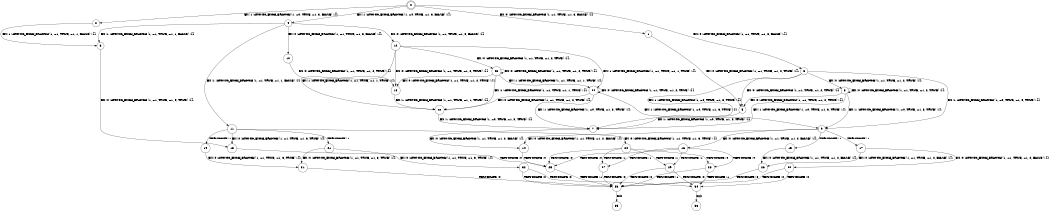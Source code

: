 digraph BCG {
size = "7, 10.5";
center = TRUE;
node [shape = circle];
0 [peripheries = 2];
0 -> 1 [label = "EX !0 !ATOMIC_EXCH_BRANCH (1, +1, TRUE, +1, 3, FALSE) !{}"];
0 -> 2 [label = "EX !1 !ATOMIC_EXCH_BRANCH (1, +0, TRUE, +1, 3, FALSE) !{}"];
0 -> 3 [label = "EX !0 !ATOMIC_EXCH_BRANCH (1, +1, TRUE, +1, 3, FALSE) !{}"];
0 -> 4 [label = "EX !1 !ATOMIC_EXCH_BRANCH (1, +0, TRUE, +1, 3, FALSE) !{}"];
1 -> 5 [label = "EX !0 !ATOMIC_EXCH_BRANCH (1, +1, TRUE, +1, 2, TRUE) !{}"];
2 -> 6 [label = "EX !1 !ATOMIC_EXCH_BRANCH (1, +1, TRUE, +1, 1, FALSE) !{}"];
3 -> 5 [label = "EX !0 !ATOMIC_EXCH_BRANCH (1, +1, TRUE, +1, 2, TRUE) !{}"];
3 -> 7 [label = "EX !1 !ATOMIC_EXCH_BRANCH (1, +0, TRUE, +1, 3, TRUE) !{}"];
3 -> 8 [label = "EX !0 !ATOMIC_EXCH_BRANCH (1, +1, TRUE, +1, 2, TRUE) !{}"];
3 -> 9 [label = "EX !1 !ATOMIC_EXCH_BRANCH (1, +0, TRUE, +1, 3, TRUE) !{}"];
4 -> 6 [label = "EX !1 !ATOMIC_EXCH_BRANCH (1, +1, TRUE, +1, 1, FALSE) !{}"];
4 -> 10 [label = "EX !0 !ATOMIC_EXCH_BRANCH (1, +1, TRUE, +1, 3, FALSE) !{}"];
4 -> 11 [label = "EX !1 !ATOMIC_EXCH_BRANCH (1, +1, TRUE, +1, 1, FALSE) !{}"];
4 -> 12 [label = "EX !0 !ATOMIC_EXCH_BRANCH (1, +1, TRUE, +1, 3, FALSE) !{}"];
5 -> 7 [label = "EX !1 !ATOMIC_EXCH_BRANCH (1, +0, TRUE, +1, 3, TRUE) !{}"];
6 -> 13 [label = "EX !0 !ATOMIC_EXCH_BRANCH (1, +1, TRUE, +1, 3, TRUE) !{}"];
7 -> 14 [label = "EX !0 !ATOMIC_EXCH_BRANCH (1, +1, TRUE, +1, 2, FALSE) !{}"];
8 -> 5 [label = "EX !0 !ATOMIC_EXCH_BRANCH (1, +1, TRUE, +1, 2, TRUE) !{}"];
8 -> 7 [label = "EX !1 !ATOMIC_EXCH_BRANCH (1, +0, TRUE, +1, 3, TRUE) !{}"];
8 -> 8 [label = "EX !0 !ATOMIC_EXCH_BRANCH (1, +1, TRUE, +1, 2, TRUE) !{}"];
8 -> 9 [label = "EX !1 !ATOMIC_EXCH_BRANCH (1, +0, TRUE, +1, 3, TRUE) !{}"];
9 -> 14 [label = "EX !0 !ATOMIC_EXCH_BRANCH (1, +1, TRUE, +1, 2, FALSE) !{}"];
9 -> 15 [label = "TERMINATE !1"];
9 -> 16 [label = "EX !0 !ATOMIC_EXCH_BRANCH (1, +1, TRUE, +1, 2, FALSE) !{}"];
9 -> 17 [label = "TERMINATE !1"];
10 -> 18 [label = "EX !0 !ATOMIC_EXCH_BRANCH (1, +1, TRUE, +1, 2, TRUE) !{}"];
11 -> 13 [label = "EX !0 !ATOMIC_EXCH_BRANCH (1, +1, TRUE, +1, 3, TRUE) !{}"];
11 -> 19 [label = "TERMINATE !1"];
11 -> 20 [label = "EX !0 !ATOMIC_EXCH_BRANCH (1, +1, TRUE, +1, 3, TRUE) !{}"];
11 -> 21 [label = "TERMINATE !1"];
12 -> 18 [label = "EX !0 !ATOMIC_EXCH_BRANCH (1, +1, TRUE, +1, 2, TRUE) !{}"];
12 -> 22 [label = "EX !1 !ATOMIC_EXCH_BRANCH (1, +1, TRUE, +1, 1, TRUE) !{}"];
12 -> 23 [label = "EX !0 !ATOMIC_EXCH_BRANCH (1, +1, TRUE, +1, 2, TRUE) !{}"];
12 -> 24 [label = "EX !1 !ATOMIC_EXCH_BRANCH (1, +1, TRUE, +1, 1, TRUE) !{}"];
13 -> 25 [label = "TERMINATE !0"];
14 -> 25 [label = "TERMINATE !0"];
15 -> 26 [label = "EX !0 !ATOMIC_EXCH_BRANCH (1, +1, TRUE, +1, 2, FALSE) !{}"];
16 -> 25 [label = "TERMINATE !0"];
16 -> 27 [label = "TERMINATE !1"];
16 -> 28 [label = "TERMINATE !0"];
16 -> 29 [label = "TERMINATE !1"];
17 -> 26 [label = "EX !0 !ATOMIC_EXCH_BRANCH (1, +1, TRUE, +1, 2, FALSE) !{}"];
17 -> 30 [label = "EX !0 !ATOMIC_EXCH_BRANCH (1, +1, TRUE, +1, 2, FALSE) !{}"];
18 -> 22 [label = "EX !1 !ATOMIC_EXCH_BRANCH (1, +1, TRUE, +1, 1, TRUE) !{}"];
19 -> 31 [label = "EX !0 !ATOMIC_EXCH_BRANCH (1, +1, TRUE, +1, 3, TRUE) !{}"];
20 -> 25 [label = "TERMINATE !0"];
20 -> 27 [label = "TERMINATE !1"];
20 -> 28 [label = "TERMINATE !0"];
20 -> 29 [label = "TERMINATE !1"];
21 -> 31 [label = "EX !0 !ATOMIC_EXCH_BRANCH (1, +1, TRUE, +1, 3, TRUE) !{}"];
21 -> 32 [label = "EX !0 !ATOMIC_EXCH_BRANCH (1, +1, TRUE, +1, 3, TRUE) !{}"];
22 -> 7 [label = "EX !1 !ATOMIC_EXCH_BRANCH (1, +0, TRUE, +1, 3, TRUE) !{}"];
23 -> 18 [label = "EX !0 !ATOMIC_EXCH_BRANCH (1, +1, TRUE, +1, 2, TRUE) !{}"];
23 -> 22 [label = "EX !1 !ATOMIC_EXCH_BRANCH (1, +1, TRUE, +1, 1, TRUE) !{}"];
23 -> 23 [label = "EX !0 !ATOMIC_EXCH_BRANCH (1, +1, TRUE, +1, 2, TRUE) !{}"];
23 -> 24 [label = "EX !1 !ATOMIC_EXCH_BRANCH (1, +1, TRUE, +1, 1, TRUE) !{}"];
24 -> 22 [label = "EX !0 !ATOMIC_EXCH_BRANCH (1, +1, TRUE, +1, 2, TRUE) !{}"];
24 -> 7 [label = "EX !1 !ATOMIC_EXCH_BRANCH (1, +0, TRUE, +1, 3, TRUE) !{}"];
24 -> 24 [label = "EX !0 !ATOMIC_EXCH_BRANCH (1, +1, TRUE, +1, 2, TRUE) !{}"];
24 -> 9 [label = "EX !1 !ATOMIC_EXCH_BRANCH (1, +0, TRUE, +1, 3, TRUE) !{}"];
25 -> 33 [label = "TERMINATE !1"];
26 -> 33 [label = "TERMINATE !0"];
27 -> 33 [label = "TERMINATE !0"];
28 -> 33 [label = "TERMINATE !1"];
28 -> 34 [label = "TERMINATE !1"];
29 -> 33 [label = "TERMINATE !0"];
29 -> 34 [label = "TERMINATE !0"];
30 -> 33 [label = "TERMINATE !0"];
30 -> 34 [label = "TERMINATE !0"];
31 -> 33 [label = "TERMINATE !0"];
32 -> 33 [label = "TERMINATE !0"];
32 -> 34 [label = "TERMINATE !0"];
33 -> 35 [label = "exit"];
34 -> 36 [label = "exit"];
}
